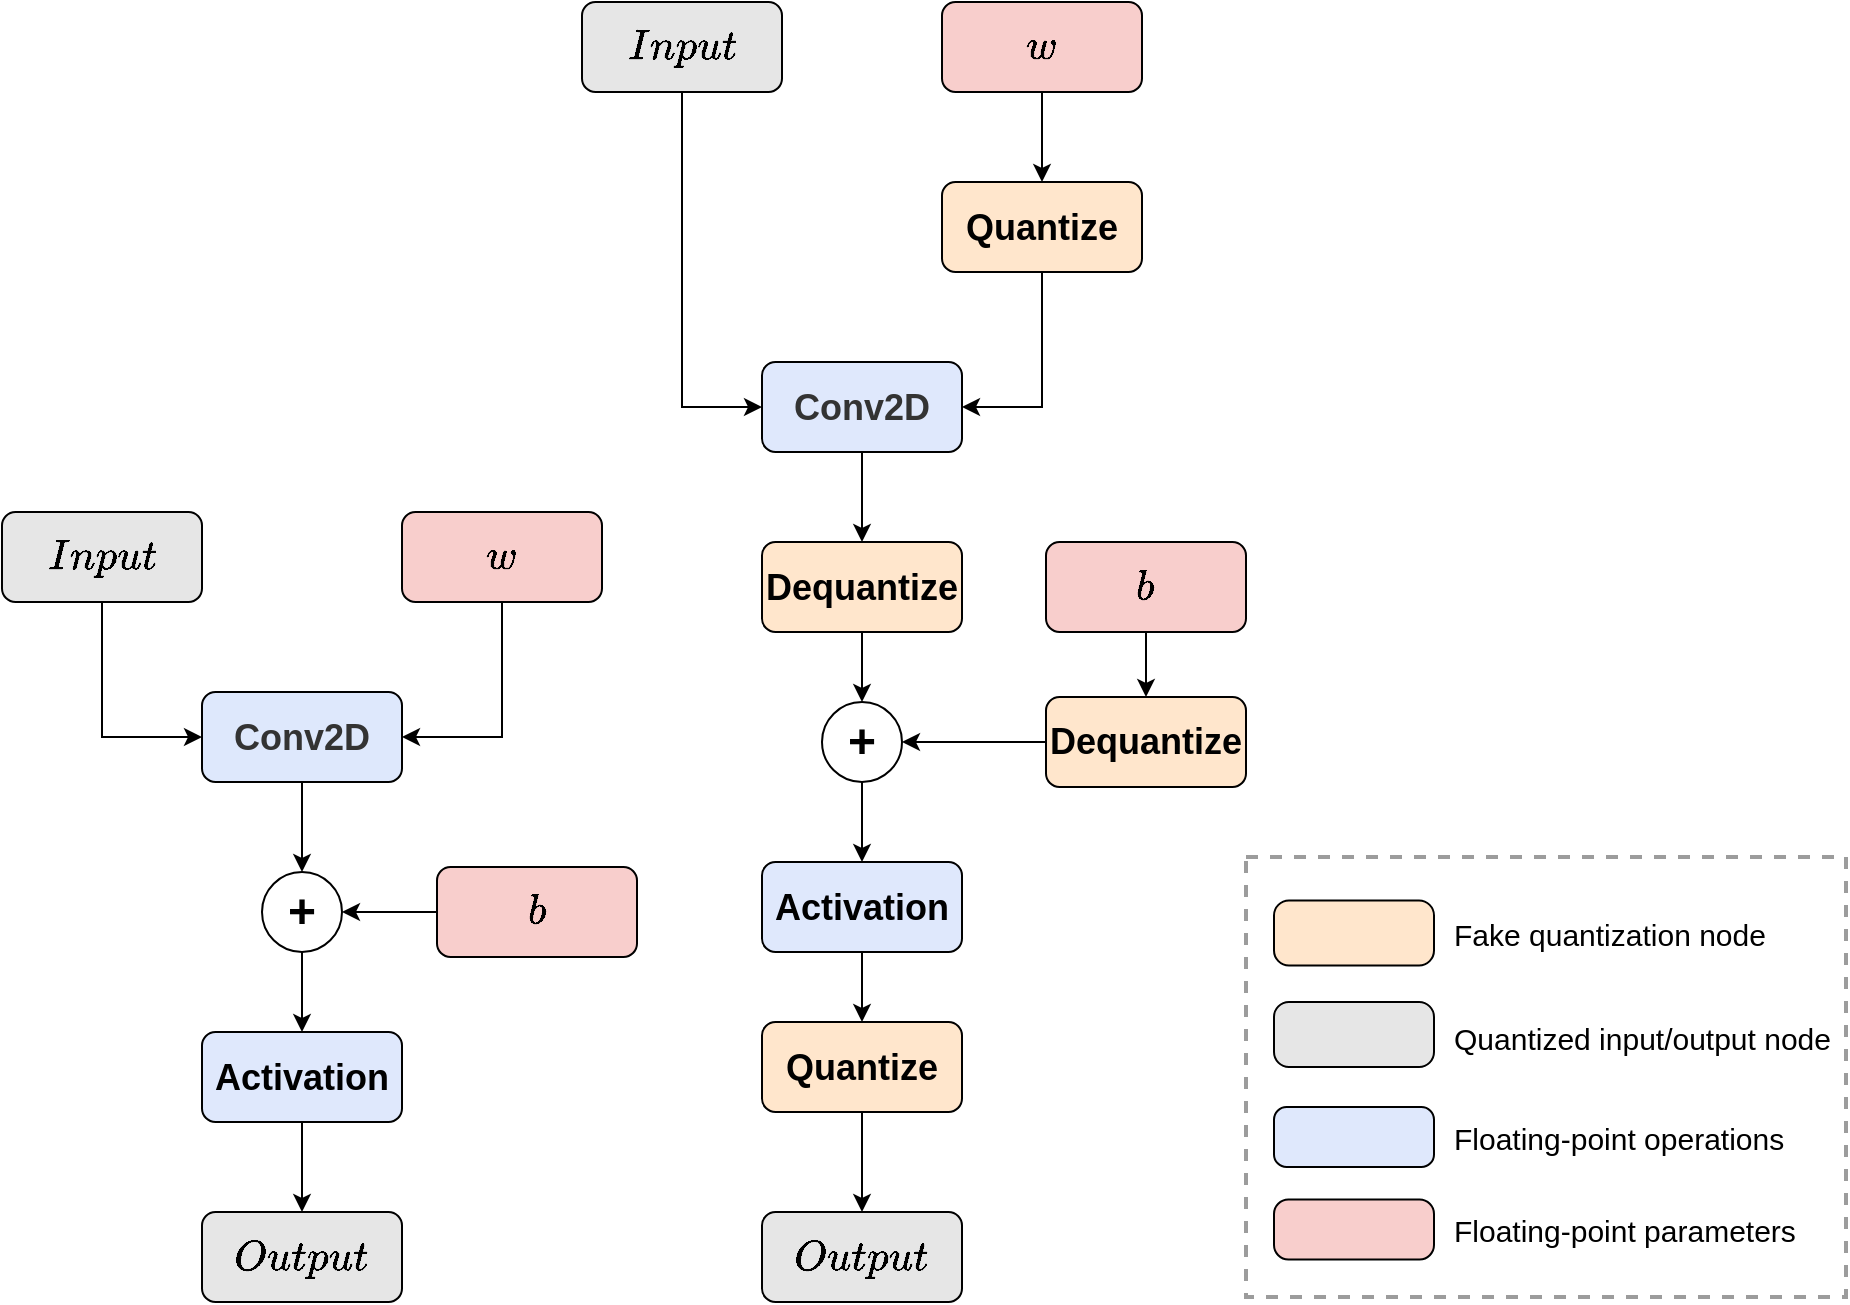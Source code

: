 <mxfile version="24.7.17" pages="3">
  <diagram name="Trang-1" id="mQSTmGKFa3K6hvDLOO5k">
    <mxGraphModel dx="-83" dy="1585" grid="1" gridSize="10" guides="1" tooltips="1" connect="1" arrows="1" fold="1" page="1" pageScale="1" pageWidth="827" pageHeight="1169" math="1" shadow="0">
      <root>
        <mxCell id="0" />
        <mxCell id="1" parent="0" />
        <mxCell id="B541YuZkEUXCNfZ42pwl-1" style="edgeStyle=orthogonalEdgeStyle;rounded=0;orthogonalLoop=1;jettySize=auto;html=1;exitX=0.5;exitY=1;exitDx=0;exitDy=0;entryX=0;entryY=0.5;entryDx=0;entryDy=0;" parent="1" source="B541YuZkEUXCNfZ42pwl-2" target="B541YuZkEUXCNfZ42pwl-6" edge="1">
          <mxGeometry relative="1" as="geometry" />
        </mxCell>
        <mxCell id="B541YuZkEUXCNfZ42pwl-2" value="&lt;font style=&quot;font-size: 18px;&quot;&gt;&lt;b style=&quot;&quot;&gt;$$Input$$&lt;/b&gt;&lt;/font&gt;" style="rounded=1;whiteSpace=wrap;html=1;fillColor=#e6e6e6;strokeColor=default;fillStyle=auto;" parent="1" vertex="1">
          <mxGeometry x="1420" y="165" width="100" height="45" as="geometry" />
        </mxCell>
        <mxCell id="ODlzQm2pFSI_qhij2ZNG-2" style="edgeStyle=orthogonalEdgeStyle;rounded=0;orthogonalLoop=1;jettySize=auto;html=1;entryX=1;entryY=0.5;entryDx=0;entryDy=0;" parent="1" source="B541YuZkEUXCNfZ42pwl-4" target="ODlzQm2pFSI_qhij2ZNG-5" edge="1">
          <mxGeometry relative="1" as="geometry">
            <mxPoint x="1620" y="367.5" as="targetPoint" />
          </mxGeometry>
        </mxCell>
        <mxCell id="B541YuZkEUXCNfZ42pwl-4" value="&lt;font style=&quot;font-size: 18px;&quot;&gt;&lt;b style=&quot;&quot;&gt;$$b$$&lt;/b&gt;&lt;/font&gt;" style="rounded=1;whiteSpace=wrap;html=1;fillColor=#f8cecc;strokeColor=default;" parent="1" vertex="1">
          <mxGeometry x="1637.5" y="342.5" width="100" height="45" as="geometry" />
        </mxCell>
        <mxCell id="ODlzQm2pFSI_qhij2ZNG-4" style="edgeStyle=orthogonalEdgeStyle;rounded=0;orthogonalLoop=1;jettySize=auto;html=1;entryX=0.5;entryY=0;entryDx=0;entryDy=0;" parent="1" source="B541YuZkEUXCNfZ42pwl-6" edge="1">
          <mxGeometry relative="1" as="geometry">
            <mxPoint x="1570" y="345" as="targetPoint" />
          </mxGeometry>
        </mxCell>
        <mxCell id="B541YuZkEUXCNfZ42pwl-6" value="&lt;font style=&quot;font-size: 18px;&quot;&gt;&lt;b style=&quot;font-size: 18px;&quot;&gt;Conv2D&lt;/b&gt;&lt;/font&gt;" style="rounded=1;whiteSpace=wrap;html=1;fillColor=#dee8fc;fontColor=#333333;strokeColor=default;fontSize=18;" parent="1" vertex="1">
          <mxGeometry x="1520" y="255" width="100" height="45" as="geometry" />
        </mxCell>
        <mxCell id="B541YuZkEUXCNfZ42pwl-11" style="edgeStyle=orthogonalEdgeStyle;rounded=0;orthogonalLoop=1;jettySize=auto;html=1;exitX=0.5;exitY=1;exitDx=0;exitDy=0;entryX=0.5;entryY=0;entryDx=0;entryDy=0;" parent="1" source="ODlzQm2pFSI_qhij2ZNG-5" target="B541YuZkEUXCNfZ42pwl-13" edge="1">
          <mxGeometry relative="1" as="geometry">
            <mxPoint x="1570" y="390" as="sourcePoint" />
          </mxGeometry>
        </mxCell>
        <mxCell id="HYiGwvtY5jAzs9Cz53yO-7" style="edgeStyle=orthogonalEdgeStyle;rounded=0;orthogonalLoop=1;jettySize=auto;html=1;entryX=0.5;entryY=0;entryDx=0;entryDy=0;" parent="1" source="B541YuZkEUXCNfZ42pwl-13" target="HYiGwvtY5jAzs9Cz53yO-6" edge="1">
          <mxGeometry relative="1" as="geometry" />
        </mxCell>
        <mxCell id="B541YuZkEUXCNfZ42pwl-13" value="&lt;font style=&quot;font-size: 18px;&quot;&gt;&lt;b style=&quot;&quot;&gt;Activation&lt;/b&gt;&lt;/font&gt;" style="rounded=1;whiteSpace=wrap;html=1;fillColor=#dfe8fc;strokeColor=default;" parent="1" vertex="1">
          <mxGeometry x="1520" y="425" width="100" height="45" as="geometry" />
        </mxCell>
        <mxCell id="ODlzQm2pFSI_qhij2ZNG-3" style="edgeStyle=orthogonalEdgeStyle;rounded=0;orthogonalLoop=1;jettySize=auto;html=1;entryX=1;entryY=0.5;entryDx=0;entryDy=0;exitX=0.5;exitY=1;exitDx=0;exitDy=0;" parent="1" source="ODlzQm2pFSI_qhij2ZNG-1" target="B541YuZkEUXCNfZ42pwl-6" edge="1">
          <mxGeometry relative="1" as="geometry">
            <mxPoint x="1767.5" y="255" as="sourcePoint" />
          </mxGeometry>
        </mxCell>
        <mxCell id="ODlzQm2pFSI_qhij2ZNG-1" value="&lt;font style=&quot;font-size: 18px;&quot;&gt;&lt;b style=&quot;font-size: 18px;&quot;&gt;$$w$$&lt;/b&gt;&lt;/font&gt;" style="rounded=1;whiteSpace=wrap;html=1;fillColor=#f8cecc;strokeColor=default;fontSize=18;" parent="1" vertex="1">
          <mxGeometry x="1620" y="165" width="100" height="45" as="geometry" />
        </mxCell>
        <mxCell id="ODlzQm2pFSI_qhij2ZNG-5" value="&lt;font style=&quot;font-size: 24px;&quot;&gt;&lt;b&gt;+&lt;/b&gt;&lt;/font&gt;" style="ellipse;whiteSpace=wrap;html=1;aspect=fixed;" parent="1" vertex="1">
          <mxGeometry x="1550" y="345" width="40" height="40" as="geometry" />
        </mxCell>
        <mxCell id="ODlzQm2pFSI_qhij2ZNG-6" style="edgeStyle=orthogonalEdgeStyle;rounded=0;orthogonalLoop=1;jettySize=auto;html=1;exitX=0.5;exitY=1;exitDx=0;exitDy=0;entryX=0;entryY=0.5;entryDx=0;entryDy=0;" parent="1" source="ODlzQm2pFSI_qhij2ZNG-7" target="ODlzQm2pFSI_qhij2ZNG-18" edge="1">
          <mxGeometry relative="1" as="geometry">
            <mxPoint x="1786.5" y="82.5" as="targetPoint" />
          </mxGeometry>
        </mxCell>
        <mxCell id="ODlzQm2pFSI_qhij2ZNG-7" value="&lt;font style=&quot;font-size: 18px;&quot;&gt;&lt;b style=&quot;&quot;&gt;$$Input$$&lt;/b&gt;&lt;/font&gt;" style="rounded=1;whiteSpace=wrap;html=1;fillColor=#e6e6e6;strokeColor=default;fillStyle=auto;" parent="1" vertex="1">
          <mxGeometry x="1710" y="-90" width="100" height="45" as="geometry" />
        </mxCell>
        <mxCell id="ODlzQm2pFSI_qhij2ZNG-20" style="edgeStyle=orthogonalEdgeStyle;rounded=0;orthogonalLoop=1;jettySize=auto;html=1;entryX=0.5;entryY=0;entryDx=0;entryDy=0;" parent="1" source="ODlzQm2pFSI_qhij2ZNG-15" target="ODlzQm2pFSI_qhij2ZNG-17" edge="1">
          <mxGeometry relative="1" as="geometry" />
        </mxCell>
        <mxCell id="ODlzQm2pFSI_qhij2ZNG-15" value="&lt;font style=&quot;font-size: 18px;&quot;&gt;&lt;b style=&quot;font-size: 18px;&quot;&gt;$$w$$&lt;/b&gt;&lt;/font&gt;" style="rounded=1;whiteSpace=wrap;html=1;fillColor=#f8cecc;strokeColor=default;fontSize=18;" parent="1" vertex="1">
          <mxGeometry x="1890" y="-90" width="100" height="45" as="geometry" />
        </mxCell>
        <mxCell id="ODlzQm2pFSI_qhij2ZNG-19" style="edgeStyle=orthogonalEdgeStyle;rounded=0;orthogonalLoop=1;jettySize=auto;html=1;entryX=1;entryY=0.5;entryDx=0;entryDy=0;exitX=0.5;exitY=1;exitDx=0;exitDy=0;" parent="1" source="ODlzQm2pFSI_qhij2ZNG-17" target="ODlzQm2pFSI_qhij2ZNG-18" edge="1">
          <mxGeometry relative="1" as="geometry">
            <mxPoint x="1990" y="130" as="sourcePoint" />
          </mxGeometry>
        </mxCell>
        <mxCell id="ODlzQm2pFSI_qhij2ZNG-17" value="&lt;font style=&quot;font-size: 18px;&quot;&gt;&lt;b style=&quot;&quot;&gt;Quantize&lt;/b&gt;&lt;/font&gt;" style="rounded=1;whiteSpace=wrap;html=1;fillColor=#ffe6cc;strokeColor=default;" parent="1" vertex="1">
          <mxGeometry x="1890" width="100" height="45" as="geometry" />
        </mxCell>
        <mxCell id="ODlzQm2pFSI_qhij2ZNG-22" style="edgeStyle=orthogonalEdgeStyle;rounded=0;orthogonalLoop=1;jettySize=auto;html=1;entryX=0.5;entryY=0;entryDx=0;entryDy=0;" parent="1" source="ODlzQm2pFSI_qhij2ZNG-18" target="ODlzQm2pFSI_qhij2ZNG-21" edge="1">
          <mxGeometry relative="1" as="geometry" />
        </mxCell>
        <mxCell id="ODlzQm2pFSI_qhij2ZNG-18" value="&lt;font style=&quot;font-size: 18px;&quot;&gt;&lt;b style=&quot;font-size: 18px;&quot;&gt;Conv2D&lt;/b&gt;&lt;/font&gt;" style="rounded=1;whiteSpace=wrap;html=1;fillColor=#dfe8fc;fontColor=#333333;strokeColor=default;fontSize=18;" parent="1" vertex="1">
          <mxGeometry x="1800" y="90" width="100" height="45" as="geometry" />
        </mxCell>
        <mxCell id="HYiGwvtY5jAzs9Cz53yO-3" style="edgeStyle=orthogonalEdgeStyle;rounded=0;orthogonalLoop=1;jettySize=auto;html=1;entryX=0.5;entryY=0;entryDx=0;entryDy=0;" parent="1" source="ODlzQm2pFSI_qhij2ZNG-21" target="HYiGwvtY5jAzs9Cz53yO-2" edge="1">
          <mxGeometry relative="1" as="geometry" />
        </mxCell>
        <mxCell id="ODlzQm2pFSI_qhij2ZNG-21" value="&lt;font style=&quot;font-size: 18px;&quot;&gt;&lt;b style=&quot;&quot;&gt;Dequantize&lt;/b&gt;&lt;/font&gt;" style="rounded=1;whiteSpace=wrap;html=1;fillColor=#ffe6cc;strokeColor=default;" parent="1" vertex="1">
          <mxGeometry x="1800" y="180" width="100" height="45" as="geometry" />
        </mxCell>
        <mxCell id="HYiGwvtY5jAzs9Cz53yO-21" style="edgeStyle=orthogonalEdgeStyle;rounded=0;orthogonalLoop=1;jettySize=auto;html=1;entryX=0.5;entryY=0;entryDx=0;entryDy=0;" parent="1" source="HYiGwvtY5jAzs9Cz53yO-1" target="HYiGwvtY5jAzs9Cz53yO-19" edge="1">
          <mxGeometry relative="1" as="geometry" />
        </mxCell>
        <mxCell id="HYiGwvtY5jAzs9Cz53yO-1" value="&lt;font style=&quot;font-size: 18px;&quot;&gt;&lt;b style=&quot;&quot;&gt;$$b$$&lt;/b&gt;&lt;/font&gt;" style="rounded=1;whiteSpace=wrap;html=1;fillColor=#f8cecc;strokeColor=default;" parent="1" vertex="1">
          <mxGeometry x="1942" y="180" width="100" height="45" as="geometry" />
        </mxCell>
        <mxCell id="HYiGwvtY5jAzs9Cz53yO-9" style="edgeStyle=orthogonalEdgeStyle;rounded=0;orthogonalLoop=1;jettySize=auto;html=1;" parent="1" source="HYiGwvtY5jAzs9Cz53yO-2" target="HYiGwvtY5jAzs9Cz53yO-8" edge="1">
          <mxGeometry relative="1" as="geometry" />
        </mxCell>
        <mxCell id="HYiGwvtY5jAzs9Cz53yO-2" value="&lt;font style=&quot;font-size: 24px;&quot;&gt;&lt;b&gt;+&lt;/b&gt;&lt;/font&gt;" style="ellipse;whiteSpace=wrap;html=1;aspect=fixed;" parent="1" vertex="1">
          <mxGeometry x="1830" y="260" width="40" height="40" as="geometry" />
        </mxCell>
        <mxCell id="HYiGwvtY5jAzs9Cz53yO-6" value="&lt;font style=&quot;font-size: 18px;&quot;&gt;&lt;b style=&quot;&quot;&gt;$$Output$$&lt;/b&gt;&lt;/font&gt;" style="rounded=1;whiteSpace=wrap;html=1;fillColor=#e6e6e6;" parent="1" vertex="1">
          <mxGeometry x="1520" y="515" width="100" height="45" as="geometry" />
        </mxCell>
        <mxCell id="HYiGwvtY5jAzs9Cz53yO-11" style="edgeStyle=orthogonalEdgeStyle;rounded=0;orthogonalLoop=1;jettySize=auto;html=1;entryX=0.5;entryY=0;entryDx=0;entryDy=0;" parent="1" source="HYiGwvtY5jAzs9Cz53yO-8" edge="1">
          <mxGeometry relative="1" as="geometry">
            <mxPoint x="1850" y="420" as="targetPoint" />
          </mxGeometry>
        </mxCell>
        <mxCell id="HYiGwvtY5jAzs9Cz53yO-8" value="&lt;font style=&quot;font-size: 18px;&quot;&gt;&lt;b style=&quot;&quot;&gt;Activation&lt;/b&gt;&lt;/font&gt;" style="rounded=1;whiteSpace=wrap;html=1;fillColor=#dfe8fc;strokeColor=default;" parent="1" vertex="1">
          <mxGeometry x="1800" y="340" width="100" height="45" as="geometry" />
        </mxCell>
        <mxCell id="HYiGwvtY5jAzs9Cz53yO-16" style="edgeStyle=orthogonalEdgeStyle;rounded=0;orthogonalLoop=1;jettySize=auto;html=1;entryX=0.5;entryY=0;entryDx=0;entryDy=0;" parent="1" source="HYiGwvtY5jAzs9Cz53yO-15" target="HYiGwvtY5jAzs9Cz53yO-26" edge="1">
          <mxGeometry relative="1" as="geometry">
            <mxPoint x="1850.0" y="510" as="targetPoint" />
          </mxGeometry>
        </mxCell>
        <mxCell id="HYiGwvtY5jAzs9Cz53yO-15" value="&lt;font style=&quot;font-size: 18px;&quot;&gt;&lt;b style=&quot;&quot;&gt;Quantize&lt;/b&gt;&lt;/font&gt;" style="rounded=1;whiteSpace=wrap;html=1;fillColor=#ffe6cc;strokeColor=default;" parent="1" vertex="1">
          <mxGeometry x="1800" y="420" width="100" height="45" as="geometry" />
        </mxCell>
        <mxCell id="HYiGwvtY5jAzs9Cz53yO-17" value="" style="rounded=0;whiteSpace=wrap;html=1;strokeWidth=2;dashed=1;strokeColor=#9C9C9C;" parent="1" vertex="1">
          <mxGeometry x="2042" y="337.5" width="300" height="220" as="geometry" />
        </mxCell>
        <mxCell id="HYiGwvtY5jAzs9Cz53yO-20" style="edgeStyle=orthogonalEdgeStyle;rounded=0;orthogonalLoop=1;jettySize=auto;html=1;entryX=1;entryY=0.5;entryDx=0;entryDy=0;" parent="1" source="HYiGwvtY5jAzs9Cz53yO-19" target="HYiGwvtY5jAzs9Cz53yO-2" edge="1">
          <mxGeometry relative="1" as="geometry" />
        </mxCell>
        <mxCell id="HYiGwvtY5jAzs9Cz53yO-19" value="&lt;font style=&quot;font-size: 18px;&quot;&gt;&lt;b style=&quot;&quot;&gt;Dequantize&lt;/b&gt;&lt;/font&gt;" style="rounded=1;whiteSpace=wrap;html=1;fillColor=#ffe6cc;strokeColor=default;" parent="1" vertex="1">
          <mxGeometry x="1942" y="257.5" width="100" height="45" as="geometry" />
        </mxCell>
        <mxCell id="HYiGwvtY5jAzs9Cz53yO-22" value="" style="rounded=1;whiteSpace=wrap;html=1;fillColor=#f8cecc;strokeColor=default;arcSize=24;" parent="1" vertex="1">
          <mxGeometry x="2056" y="508.75" width="80" height="30" as="geometry" />
        </mxCell>
        <mxCell id="HYiGwvtY5jAzs9Cz53yO-23" value="" style="rounded=1;whiteSpace=wrap;html=1;fillColor=#dfe8fc;strokeColor=default;arcSize=21;" parent="1" vertex="1">
          <mxGeometry x="2056" y="462.5" width="80" height="30" as="geometry" />
        </mxCell>
        <mxCell id="HYiGwvtY5jAzs9Cz53yO-24" value="" style="rounded=1;whiteSpace=wrap;html=1;fillColor=#e6e6e6;arcSize=23;" parent="1" vertex="1">
          <mxGeometry x="2056" y="410" width="80" height="32.5" as="geometry" />
        </mxCell>
        <mxCell id="HYiGwvtY5jAzs9Cz53yO-25" value="" style="rounded=1;whiteSpace=wrap;html=1;fillColor=#ffe6cc;strokeColor=default;arcSize=23;" parent="1" vertex="1">
          <mxGeometry x="2056" y="359.25" width="80" height="32.5" as="geometry" />
        </mxCell>
        <mxCell id="HYiGwvtY5jAzs9Cz53yO-26" value="&lt;font style=&quot;font-size: 18px;&quot;&gt;&lt;b style=&quot;&quot;&gt;$$Output$$&lt;/b&gt;&lt;/font&gt;" style="rounded=1;whiteSpace=wrap;html=1;fillColor=#e6e6e6;" parent="1" vertex="1">
          <mxGeometry x="1800" y="515" width="100" height="45" as="geometry" />
        </mxCell>
        <mxCell id="HYiGwvtY5jAzs9Cz53yO-28" value="&lt;font style=&quot;font-size: 15px;&quot;&gt;Fake quantization node&lt;/font&gt;" style="text;html=1;align=left;verticalAlign=middle;whiteSpace=wrap;rounded=0;" parent="1" vertex="1">
          <mxGeometry x="2144" y="360.5" width="198" height="30" as="geometry" />
        </mxCell>
        <mxCell id="HYiGwvtY5jAzs9Cz53yO-29" value="&lt;font style=&quot;font-size: 15px;&quot;&gt;Quantized input/output node&lt;/font&gt;" style="text;html=1;align=left;verticalAlign=middle;whiteSpace=wrap;rounded=0;" parent="1" vertex="1">
          <mxGeometry x="2144" y="412.5" width="198" height="30" as="geometry" />
        </mxCell>
        <mxCell id="HYiGwvtY5jAzs9Cz53yO-30" value="&lt;font style=&quot;font-size: 15px;&quot;&gt;Floating-point operations&lt;/font&gt;" style="text;html=1;align=left;verticalAlign=middle;whiteSpace=wrap;rounded=0;" parent="1" vertex="1">
          <mxGeometry x="2144" y="462.5" width="198" height="30" as="geometry" />
        </mxCell>
        <mxCell id="HYiGwvtY5jAzs9Cz53yO-31" value="&lt;font style=&quot;font-size: 15px;&quot;&gt;Floating-point parameters&lt;/font&gt;" style="text;html=1;align=left;verticalAlign=middle;whiteSpace=wrap;rounded=0;" parent="1" vertex="1">
          <mxGeometry x="2144" y="508.75" width="198" height="30" as="geometry" />
        </mxCell>
      </root>
    </mxGraphModel>
  </diagram>
  <diagram id="jeKjxFqBLcCtOtR5zGVu" name="Page-2">
    <mxGraphModel dx="192" dy="583" grid="1" gridSize="10" guides="1" tooltips="1" connect="1" arrows="1" fold="1" page="1" pageScale="1" pageWidth="850" pageHeight="1100" math="1" shadow="0">
      <root>
        <mxCell id="0" />
        <mxCell id="1" parent="0" />
        <mxCell id="RKzKLhZImWJ3u_-ny9YQ-43" value="" style="rounded=0;whiteSpace=wrap;html=1;dashed=1;strokeWidth=1.5;" parent="1" vertex="1">
          <mxGeometry x="1006" y="639" width="670" height="50" as="geometry" />
        </mxCell>
        <mxCell id="RKzKLhZImWJ3u_-ny9YQ-14" value="" style="rounded=1;whiteSpace=wrap;html=1;fillColor=#dce8fc;strokeColor=#000000;" parent="1" vertex="1">
          <mxGeometry x="1026" y="235" width="150" height="215" as="geometry" />
        </mxCell>
        <mxCell id="RKzKLhZImWJ3u_-ny9YQ-8" style="edgeStyle=orthogonalEdgeStyle;rounded=0;orthogonalLoop=1;jettySize=auto;html=1;exitX=0.5;exitY=1;exitDx=0;exitDy=0;entryX=0.5;entryY=0;entryDx=0;entryDy=0;" parent="1" source="RKzKLhZImWJ3u_-ny9YQ-1" target="RKzKLhZImWJ3u_-ny9YQ-2" edge="1">
          <mxGeometry relative="1" as="geometry" />
        </mxCell>
        <mxCell id="RKzKLhZImWJ3u_-ny9YQ-1" value="&lt;font style=&quot;font-size: 18px;&quot;&gt;&lt;b style=&quot;&quot;&gt;$$Input_1$$&lt;/b&gt;&lt;/font&gt;" style="rounded=1;whiteSpace=wrap;html=1;fillColor=#e6e6e6;strokeColor=#36393d;" parent="1" vertex="1">
          <mxGeometry x="1056" y="170" width="100" height="45" as="geometry" />
        </mxCell>
        <mxCell id="RKzKLhZImWJ3u_-ny9YQ-9" style="edgeStyle=orthogonalEdgeStyle;rounded=0;orthogonalLoop=1;jettySize=auto;html=1;exitX=0.5;exitY=1;exitDx=0;exitDy=0;entryX=0.5;entryY=0;entryDx=0;entryDy=0;" parent="1" source="RKzKLhZImWJ3u_-ny9YQ-2" target="RKzKLhZImWJ3u_-ny9YQ-3" edge="1">
          <mxGeometry relative="1" as="geometry" />
        </mxCell>
        <mxCell id="RKzKLhZImWJ3u_-ny9YQ-2" value="&lt;font style=&quot;font-size: 18px;&quot;&gt;&lt;b style=&quot;font-size: 18px;&quot;&gt;Conv2D&lt;/b&gt;&lt;/font&gt;" style="rounded=1;whiteSpace=wrap;html=1;fillColor=#f9f7ed;strokeColor=default;fontSize=18;" parent="1" vertex="1">
          <mxGeometry x="1056" y="250" width="100" height="45" as="geometry" />
        </mxCell>
        <mxCell id="RKzKLhZImWJ3u_-ny9YQ-10" style="edgeStyle=orthogonalEdgeStyle;rounded=0;orthogonalLoop=1;jettySize=auto;html=1;exitX=0.5;exitY=1;exitDx=0;exitDy=0;entryX=0.5;entryY=0;entryDx=0;entryDy=0;" parent="1" source="RKzKLhZImWJ3u_-ny9YQ-3" target="RKzKLhZImWJ3u_-ny9YQ-4" edge="1">
          <mxGeometry relative="1" as="geometry" />
        </mxCell>
        <mxCell id="RKzKLhZImWJ3u_-ny9YQ-3" value="&lt;font style=&quot;font-size: 18px;&quot;&gt;&lt;b style=&quot;font-size: 18px;&quot;&gt;BatchNorm&lt;/b&gt;&lt;/font&gt;" style="rounded=1;whiteSpace=wrap;html=1;fillColor=#FFEAE3;strokeColor=default;fontSize=18;" parent="1" vertex="1">
          <mxGeometry x="1056" y="320" width="100" height="45" as="geometry" />
        </mxCell>
        <mxCell id="RKzKLhZImWJ3u_-ny9YQ-46" style="edgeStyle=orthogonalEdgeStyle;rounded=0;orthogonalLoop=1;jettySize=auto;html=1;exitX=0.5;exitY=1;exitDx=0;exitDy=0;entryX=0;entryY=0.5;entryDx=0;entryDy=0;" parent="1" source="RKzKLhZImWJ3u_-ny9YQ-4" target="RKzKLhZImWJ3u_-ny9YQ-44" edge="1">
          <mxGeometry relative="1" as="geometry" />
        </mxCell>
        <mxCell id="RKzKLhZImWJ3u_-ny9YQ-4" value="&lt;font style=&quot;font-size: 18px;&quot;&gt;&lt;b style=&quot;font-size: 18px;&quot;&gt;Relu&lt;/b&gt;&lt;/font&gt;" style="rounded=1;whiteSpace=wrap;html=1;fillColor=#EBFFF8;strokeColor=default;fontSize=18;" parent="1" vertex="1">
          <mxGeometry x="1056" y="390" width="100" height="45" as="geometry" />
        </mxCell>
        <mxCell id="RKzKLhZImWJ3u_-ny9YQ-47" style="edgeStyle=orthogonalEdgeStyle;rounded=0;orthogonalLoop=1;jettySize=auto;html=1;exitX=0.5;exitY=1;exitDx=0;exitDy=0;entryX=1;entryY=0.5;entryDx=0;entryDy=0;" parent="1" source="RKzKLhZImWJ3u_-ny9YQ-7" target="RKzKLhZImWJ3u_-ny9YQ-44" edge="1">
          <mxGeometry relative="1" as="geometry" />
        </mxCell>
        <mxCell id="RKzKLhZImWJ3u_-ny9YQ-7" value="&lt;font style=&quot;font-size: 18px;&quot;&gt;&lt;b style=&quot;&quot;&gt;$$Input_2$$&lt;/b&gt;&lt;/font&gt;" style="rounded=1;whiteSpace=wrap;html=1;fillColor=#e6e6e6;" parent="1" vertex="1">
          <mxGeometry x="1225" y="170" width="100" height="45" as="geometry" />
        </mxCell>
        <mxCell id="RKzKLhZImWJ3u_-ny9YQ-13" value="&lt;font style=&quot;font-size: 18px;&quot;&gt;&lt;b style=&quot;&quot;&gt;$$Output$$&lt;/b&gt;&lt;/font&gt;" style="rounded=1;whiteSpace=wrap;html=1;fillColor=#E6E6E6;strokeColor=default;" parent="1" vertex="1">
          <mxGeometry x="1140" y="550" width="100" height="45" as="geometry" />
        </mxCell>
        <mxCell id="RKzKLhZImWJ3u_-ny9YQ-23" style="edgeStyle=orthogonalEdgeStyle;rounded=0;orthogonalLoop=1;jettySize=auto;html=1;exitX=0.5;exitY=1;exitDx=0;exitDy=0;entryX=0.5;entryY=0;entryDx=0;entryDy=0;" parent="1" source="RKzKLhZImWJ3u_-ny9YQ-15" target="RKzKLhZImWJ3u_-ny9YQ-18" edge="1">
          <mxGeometry relative="1" as="geometry" />
        </mxCell>
        <mxCell id="RKzKLhZImWJ3u_-ny9YQ-15" value="&lt;font style=&quot;font-size: 18px;&quot;&gt;&lt;b style=&quot;&quot;&gt;$$Input_1$$&lt;/b&gt;&lt;/font&gt;" style="rounded=1;whiteSpace=wrap;html=1;fillColor=#e6e6e6;strokeColor=default;fillStyle=auto;" parent="1" vertex="1">
          <mxGeometry x="1406" y="170" width="100" height="45" as="geometry" />
        </mxCell>
        <mxCell id="RKzKLhZImWJ3u_-ny9YQ-25" style="edgeStyle=orthogonalEdgeStyle;rounded=0;orthogonalLoop=1;jettySize=auto;html=1;exitX=0.5;exitY=1;exitDx=0;exitDy=0;entryX=0.5;entryY=0;entryDx=0;entryDy=0;" parent="1" source="RKzKLhZImWJ3u_-ny9YQ-16" target="RKzKLhZImWJ3u_-ny9YQ-20" edge="1">
          <mxGeometry relative="1" as="geometry" />
        </mxCell>
        <mxCell id="RKzKLhZImWJ3u_-ny9YQ-16" value="&lt;font style=&quot;font-size: 18px;&quot;&gt;&lt;b style=&quot;&quot;&gt;$$Input_2$$&lt;/b&gt;&lt;/font&gt;" style="rounded=1;whiteSpace=wrap;html=1;fillColor=#e6e6e6;" parent="1" vertex="1">
          <mxGeometry x="1556" y="170" width="100" height="45" as="geometry" />
        </mxCell>
        <mxCell id="RKzKLhZImWJ3u_-ny9YQ-24" style="edgeStyle=orthogonalEdgeStyle;rounded=0;orthogonalLoop=1;jettySize=auto;html=1;exitX=0.5;exitY=1;exitDx=0;exitDy=0;entryX=0.5;entryY=0;entryDx=0;entryDy=0;" parent="1" source="RKzKLhZImWJ3u_-ny9YQ-18" target="RKzKLhZImWJ3u_-ny9YQ-19" edge="1">
          <mxGeometry relative="1" as="geometry" />
        </mxCell>
        <mxCell id="RKzKLhZImWJ3u_-ny9YQ-18" value="&lt;font style=&quot;font-size: 18px;&quot;&gt;&lt;b style=&quot;font-size: 18px;&quot;&gt;CvBNRelu&lt;/b&gt;&lt;/font&gt;" style="rounded=1;whiteSpace=wrap;html=1;fillColor=#dee8fc;fontColor=#333333;strokeColor=default;fontSize=18;" parent="1" vertex="1">
          <mxGeometry x="1406" y="260" width="100" height="45" as="geometry" />
        </mxCell>
        <mxCell id="AnSSPBnwZAtThqySYZZ1-4" style="edgeStyle=orthogonalEdgeStyle;rounded=0;orthogonalLoop=1;jettySize=auto;html=1;exitX=0.5;exitY=1;exitDx=0;exitDy=0;entryX=0;entryY=0.5;entryDx=0;entryDy=0;" parent="1" source="RKzKLhZImWJ3u_-ny9YQ-19" target="AnSSPBnwZAtThqySYZZ1-1" edge="1">
          <mxGeometry relative="1" as="geometry" />
        </mxCell>
        <mxCell id="RKzKLhZImWJ3u_-ny9YQ-19" value="&lt;font style=&quot;font-size: 18px;&quot;&gt;&lt;b style=&quot;font-size: 18px;&quot;&gt;Quant&lt;/b&gt;&lt;/font&gt;" style="rounded=1;whiteSpace=wrap;html=1;fillColor=#FFDFD1;strokeColor=default;fontSize=18;" parent="1" vertex="1">
          <mxGeometry x="1406" y="340" width="100" height="45" as="geometry" />
        </mxCell>
        <mxCell id="AnSSPBnwZAtThqySYZZ1-5" style="edgeStyle=orthogonalEdgeStyle;rounded=0;orthogonalLoop=1;jettySize=auto;html=1;exitX=0.5;exitY=1;exitDx=0;exitDy=0;entryX=1;entryY=0.5;entryDx=0;entryDy=0;" parent="1" source="RKzKLhZImWJ3u_-ny9YQ-20" target="AnSSPBnwZAtThqySYZZ1-1" edge="1">
          <mxGeometry relative="1" as="geometry" />
        </mxCell>
        <mxCell id="RKzKLhZImWJ3u_-ny9YQ-20" value="&lt;font style=&quot;font-size: 18px;&quot;&gt;&lt;b style=&quot;font-size: 18px;&quot;&gt;Quant&lt;/b&gt;&lt;/font&gt;" style="rounded=1;whiteSpace=wrap;html=1;fillColor=#FFDFD1;strokeColor=default;fontSize=18;" parent="1" vertex="1">
          <mxGeometry x="1556" y="340" width="100" height="45" as="geometry" />
        </mxCell>
        <mxCell id="RKzKLhZImWJ3u_-ny9YQ-32" style="edgeStyle=orthogonalEdgeStyle;rounded=0;orthogonalLoop=1;jettySize=auto;html=1;exitX=0.5;exitY=1;exitDx=0;exitDy=0;entryX=0.5;entryY=0;entryDx=0;entryDy=0;" parent="1" source="RKzKLhZImWJ3u_-ny9YQ-28" target="RKzKLhZImWJ3u_-ny9YQ-31" edge="1">
          <mxGeometry relative="1" as="geometry" />
        </mxCell>
        <mxCell id="RKzKLhZImWJ3u_-ny9YQ-28" value="&lt;font style=&quot;font-size: 18px;&quot;&gt;&lt;b style=&quot;font-size: 18px;&quot;&gt;DeQuant&lt;/b&gt;&lt;/font&gt;" style="rounded=1;whiteSpace=wrap;html=1;fillColor=#FFF6E6;strokeColor=default;fontSize=18;" parent="1" vertex="1">
          <mxGeometry x="1482.5" y="480" width="100" height="45" as="geometry" />
        </mxCell>
        <mxCell id="RKzKLhZImWJ3u_-ny9YQ-31" value="&lt;font style=&quot;font-size: 18px;&quot;&gt;&lt;b style=&quot;&quot;&gt;$$Output$$&lt;/b&gt;&lt;/font&gt;" style="rounded=1;whiteSpace=wrap;html=1;fillColor=#e6e6e6;" parent="1" vertex="1">
          <mxGeometry x="1482.5" y="550" width="100" height="45" as="geometry" />
        </mxCell>
        <mxCell id="RKzKLhZImWJ3u_-ny9YQ-33" value="&lt;font style=&quot;font-size: 14px;&quot;&gt;&lt;b&gt;CvBNRelu&lt;/b&gt;&lt;/font&gt;" style="text;html=1;align=center;verticalAlign=middle;whiteSpace=wrap;rounded=0;rotation=-90;" parent="1" vertex="1">
          <mxGeometry x="1006" y="327.5" width="60" height="30" as="geometry" />
        </mxCell>
        <mxCell id="RKzKLhZImWJ3u_-ny9YQ-34" value="&lt;font style=&quot;font-size: 12px;&quot;&gt;&lt;b style=&quot;&quot;&gt;CvBNRelu&lt;/b&gt;&lt;/font&gt;" style="rounded=1;whiteSpace=wrap;html=1;fillColor=#dee8fc;fontColor=#333333;strokeColor=default;" parent="1" vertex="1">
          <mxGeometry x="1016" y="649" width="70" height="30" as="geometry" />
        </mxCell>
        <mxCell id="RKzKLhZImWJ3u_-ny9YQ-35" value=": Conv + BatchNorm + Relu" style="text;html=1;align=left;verticalAlign=middle;whiteSpace=wrap;rounded=0;fontSize=14;" parent="1" vertex="1">
          <mxGeometry x="1086" y="649" width="180" height="30" as="geometry" />
        </mxCell>
        <mxCell id="RKzKLhZImWJ3u_-ny9YQ-39" value="&lt;font style=&quot;font-size: 12px;&quot;&gt;&lt;b style=&quot;&quot;&gt;Quant&lt;/b&gt;&lt;/font&gt;" style="rounded=1;whiteSpace=wrap;html=1;fillColor=#FFDFD1;strokeColor=default;" parent="1" vertex="1">
          <mxGeometry x="1263" y="649" width="60" height="30" as="geometry" />
        </mxCell>
        <mxCell id="RKzKLhZImWJ3u_-ny9YQ-40" value=": Quantizer Operator" style="text;html=1;align=left;verticalAlign=middle;whiteSpace=wrap;rounded=0;fontSize=14;" parent="1" vertex="1">
          <mxGeometry x="1323" y="649" width="143" height="30" as="geometry" />
        </mxCell>
        <mxCell id="RKzKLhZImWJ3u_-ny9YQ-41" value="&lt;font style=&quot;font-size: 12px;&quot;&gt;&lt;b style=&quot;&quot;&gt;DeQuant&lt;/b&gt;&lt;/font&gt;" style="rounded=1;whiteSpace=wrap;html=1;fillColor=#FFF6E6;strokeColor=default;" parent="1" vertex="1">
          <mxGeometry x="1456" y="649" width="70" height="30" as="geometry" />
        </mxCell>
        <mxCell id="RKzKLhZImWJ3u_-ny9YQ-42" value=": Dequantizer Operator" style="text;html=1;align=center;verticalAlign=middle;whiteSpace=wrap;rounded=0;fontSize=14;" parent="1" vertex="1">
          <mxGeometry x="1526" y="649" width="150" height="30" as="geometry" />
        </mxCell>
        <mxCell id="RKzKLhZImWJ3u_-ny9YQ-48" style="edgeStyle=orthogonalEdgeStyle;rounded=0;orthogonalLoop=1;jettySize=auto;html=1;exitX=0.5;exitY=1;exitDx=0;exitDy=0;entryX=0.5;entryY=0;entryDx=0;entryDy=0;" parent="1" source="RKzKLhZImWJ3u_-ny9YQ-44" target="RKzKLhZImWJ3u_-ny9YQ-13" edge="1">
          <mxGeometry relative="1" as="geometry" />
        </mxCell>
        <mxCell id="RKzKLhZImWJ3u_-ny9YQ-44" value="&lt;font style=&quot;font-size: 18px;&quot;&gt;&lt;b style=&quot;font-size: 18px;&quot;&gt;Addition&lt;/b&gt;&lt;/font&gt;" style="rounded=1;whiteSpace=wrap;html=1;fillColor=#F3FFF2;strokeColor=default;fontSize=18;" parent="1" vertex="1">
          <mxGeometry x="1140" y="480" width="100" height="45" as="geometry" />
        </mxCell>
        <mxCell id="AnSSPBnwZAtThqySYZZ1-3" style="edgeStyle=orthogonalEdgeStyle;rounded=0;orthogonalLoop=1;jettySize=auto;html=1;exitX=0.5;exitY=1;exitDx=0;exitDy=0;entryX=0.5;entryY=0;entryDx=0;entryDy=0;" parent="1" source="AnSSPBnwZAtThqySYZZ1-1" target="RKzKLhZImWJ3u_-ny9YQ-28" edge="1">
          <mxGeometry relative="1" as="geometry" />
        </mxCell>
        <mxCell id="AnSSPBnwZAtThqySYZZ1-1" value="&lt;font style=&quot;font-size: 18px;&quot;&gt;&lt;b style=&quot;font-size: 18px;&quot;&gt;Addition&lt;/b&gt;&lt;/font&gt;" style="rounded=1;whiteSpace=wrap;html=1;fillColor=#F3FFF2;strokeColor=default;fontSize=18;" parent="1" vertex="1">
          <mxGeometry x="1482.5" y="410" width="100" height="45" as="geometry" />
        </mxCell>
        <mxCell id="PbQiK4hksTqij78IZUfs-1" value="&lt;font style=&quot;font-size: 18px;&quot;&gt;&lt;b&gt;(A)&lt;/b&gt;&lt;/font&gt;" style="text;html=1;align=center;verticalAlign=middle;whiteSpace=wrap;rounded=0;" parent="1" vertex="1">
          <mxGeometry x="1165" y="603" width="50" height="30" as="geometry" />
        </mxCell>
        <mxCell id="PbQiK4hksTqij78IZUfs-2" value="&lt;font style=&quot;font-size: 18px;&quot;&gt;&lt;b&gt;(B)&lt;/b&gt;&lt;/font&gt;" style="text;html=1;align=center;verticalAlign=middle;whiteSpace=wrap;rounded=0;" parent="1" vertex="1">
          <mxGeometry x="1507.5" y="603" width="50" height="30" as="geometry" />
        </mxCell>
      </root>
    </mxGraphModel>
  </diagram>
  <diagram id="r43dGk3I3ZhK-OeMbvPn" name="Page-3">
    <mxGraphModel dx="989" dy="545" grid="1" gridSize="10" guides="1" tooltips="1" connect="1" arrows="1" fold="1" page="1" pageScale="1" pageWidth="850" pageHeight="1100" math="1" shadow="0">
      <root>
        <mxCell id="0" />
        <mxCell id="1" parent="0" />
        <mxCell id="GHrMp-lgqnklwMRtyBZD-1" value="" style="rounded=1;whiteSpace=wrap;html=1;" vertex="1" parent="1">
          <mxGeometry x="450" y="50" width="200" height="100" as="geometry" />
        </mxCell>
        <mxCell id="GHrMp-lgqnklwMRtyBZD-3" value="$$VisitExpr\_VarNode$$" style="rounded=1;whiteSpace=wrap;html=1;" vertex="1" parent="1">
          <mxGeometry x="105" y="280" width="170" height="60" as="geometry" />
        </mxCell>
        <mxCell id="GHrMp-lgqnklwMRtyBZD-4" value="$$VisitExpr\_TupleNode$$" style="rounded=1;whiteSpace=wrap;html=1;" vertex="1" parent="1">
          <mxGeometry x="105" y="380" width="170" height="60" as="geometry" />
        </mxCell>
        <mxCell id="GHrMp-lgqnklwMRtyBZD-5" value="$$VisitExpr\_CallNode$$" style="rounded=1;whiteSpace=wrap;html=1;" vertex="1" parent="1">
          <mxGeometry x="105" y="480" width="170" height="60" as="geometry" />
        </mxCell>
        <mxCell id="GHrMp-lgqnklwMRtyBZD-19" value="$$VarNode$$" style="text;html=1;align=center;verticalAlign=middle;whiteSpace=wrap;rounded=0;rotation=-90;" vertex="1" parent="1">
          <mxGeometry x="160" y="140" width="60" height="30" as="geometry" />
        </mxCell>
        <mxCell id="GHrMp-lgqnklwMRtyBZD-21" value="$$TupleNode$$" style="text;html=1;align=center;verticalAlign=middle;whiteSpace=wrap;rounded=0;rotation=-90;" vertex="1" parent="1">
          <mxGeometry x="140" y="193" width="60" height="30" as="geometry" />
        </mxCell>
        <mxCell id="GHrMp-lgqnklwMRtyBZD-23" value="$$CallNode$$" style="text;html=1;align=center;verticalAlign=middle;whiteSpace=wrap;rounded=0;rotation=-90;" vertex="1" parent="1">
          <mxGeometry x="120" y="237" width="60" height="30" as="geometry" />
        </mxCell>
        <mxCell id="GHrMp-lgqnklwMRtyBZD-29" value="$$VisitExpr\_CallNode$$" style="rounded=1;whiteSpace=wrap;html=1;" vertex="1" parent="1">
          <mxGeometry x="60" y="560" width="170" height="60" as="geometry" />
        </mxCell>
        <mxCell id="GHrMp-lgqnklwMRtyBZD-33" style="edgeStyle=orthogonalEdgeStyle;rounded=0;orthogonalLoop=1;jettySize=auto;html=1;exitX=0.5;exitY=1;exitDx=0;exitDy=0;" edge="1" parent="1" source="GHrMp-lgqnklwMRtyBZD-31">
          <mxGeometry relative="1" as="geometry">
            <mxPoint x="490.0" y="180" as="targetPoint" />
          </mxGeometry>
        </mxCell>
        <mxCell id="GHrMp-lgqnklwMRtyBZD-34" style="edgeStyle=orthogonalEdgeStyle;rounded=0;orthogonalLoop=1;jettySize=auto;html=1;exitX=0.5;exitY=1;exitDx=0;exitDy=0;" edge="1" parent="1" source="GHrMp-lgqnklwMRtyBZD-31">
          <mxGeometry relative="1" as="geometry">
            <mxPoint x="550.31" y="180" as="targetPoint" />
          </mxGeometry>
        </mxCell>
        <mxCell id="GHrMp-lgqnklwMRtyBZD-35" style="edgeStyle=orthogonalEdgeStyle;rounded=0;orthogonalLoop=1;jettySize=auto;html=1;exitX=0.5;exitY=1;exitDx=0;exitDy=0;" edge="1" parent="1" source="GHrMp-lgqnklwMRtyBZD-31">
          <mxGeometry relative="1" as="geometry">
            <mxPoint x="610.0" y="180" as="targetPoint" />
          </mxGeometry>
        </mxCell>
        <mxCell id="GHrMp-lgqnklwMRtyBZD-31" value="Node type" style="rounded=1;whiteSpace=wrap;html=1;" vertex="1" parent="1">
          <mxGeometry x="495" y="80" width="110" height="30" as="geometry" />
        </mxCell>
      </root>
    </mxGraphModel>
  </diagram>
</mxfile>
